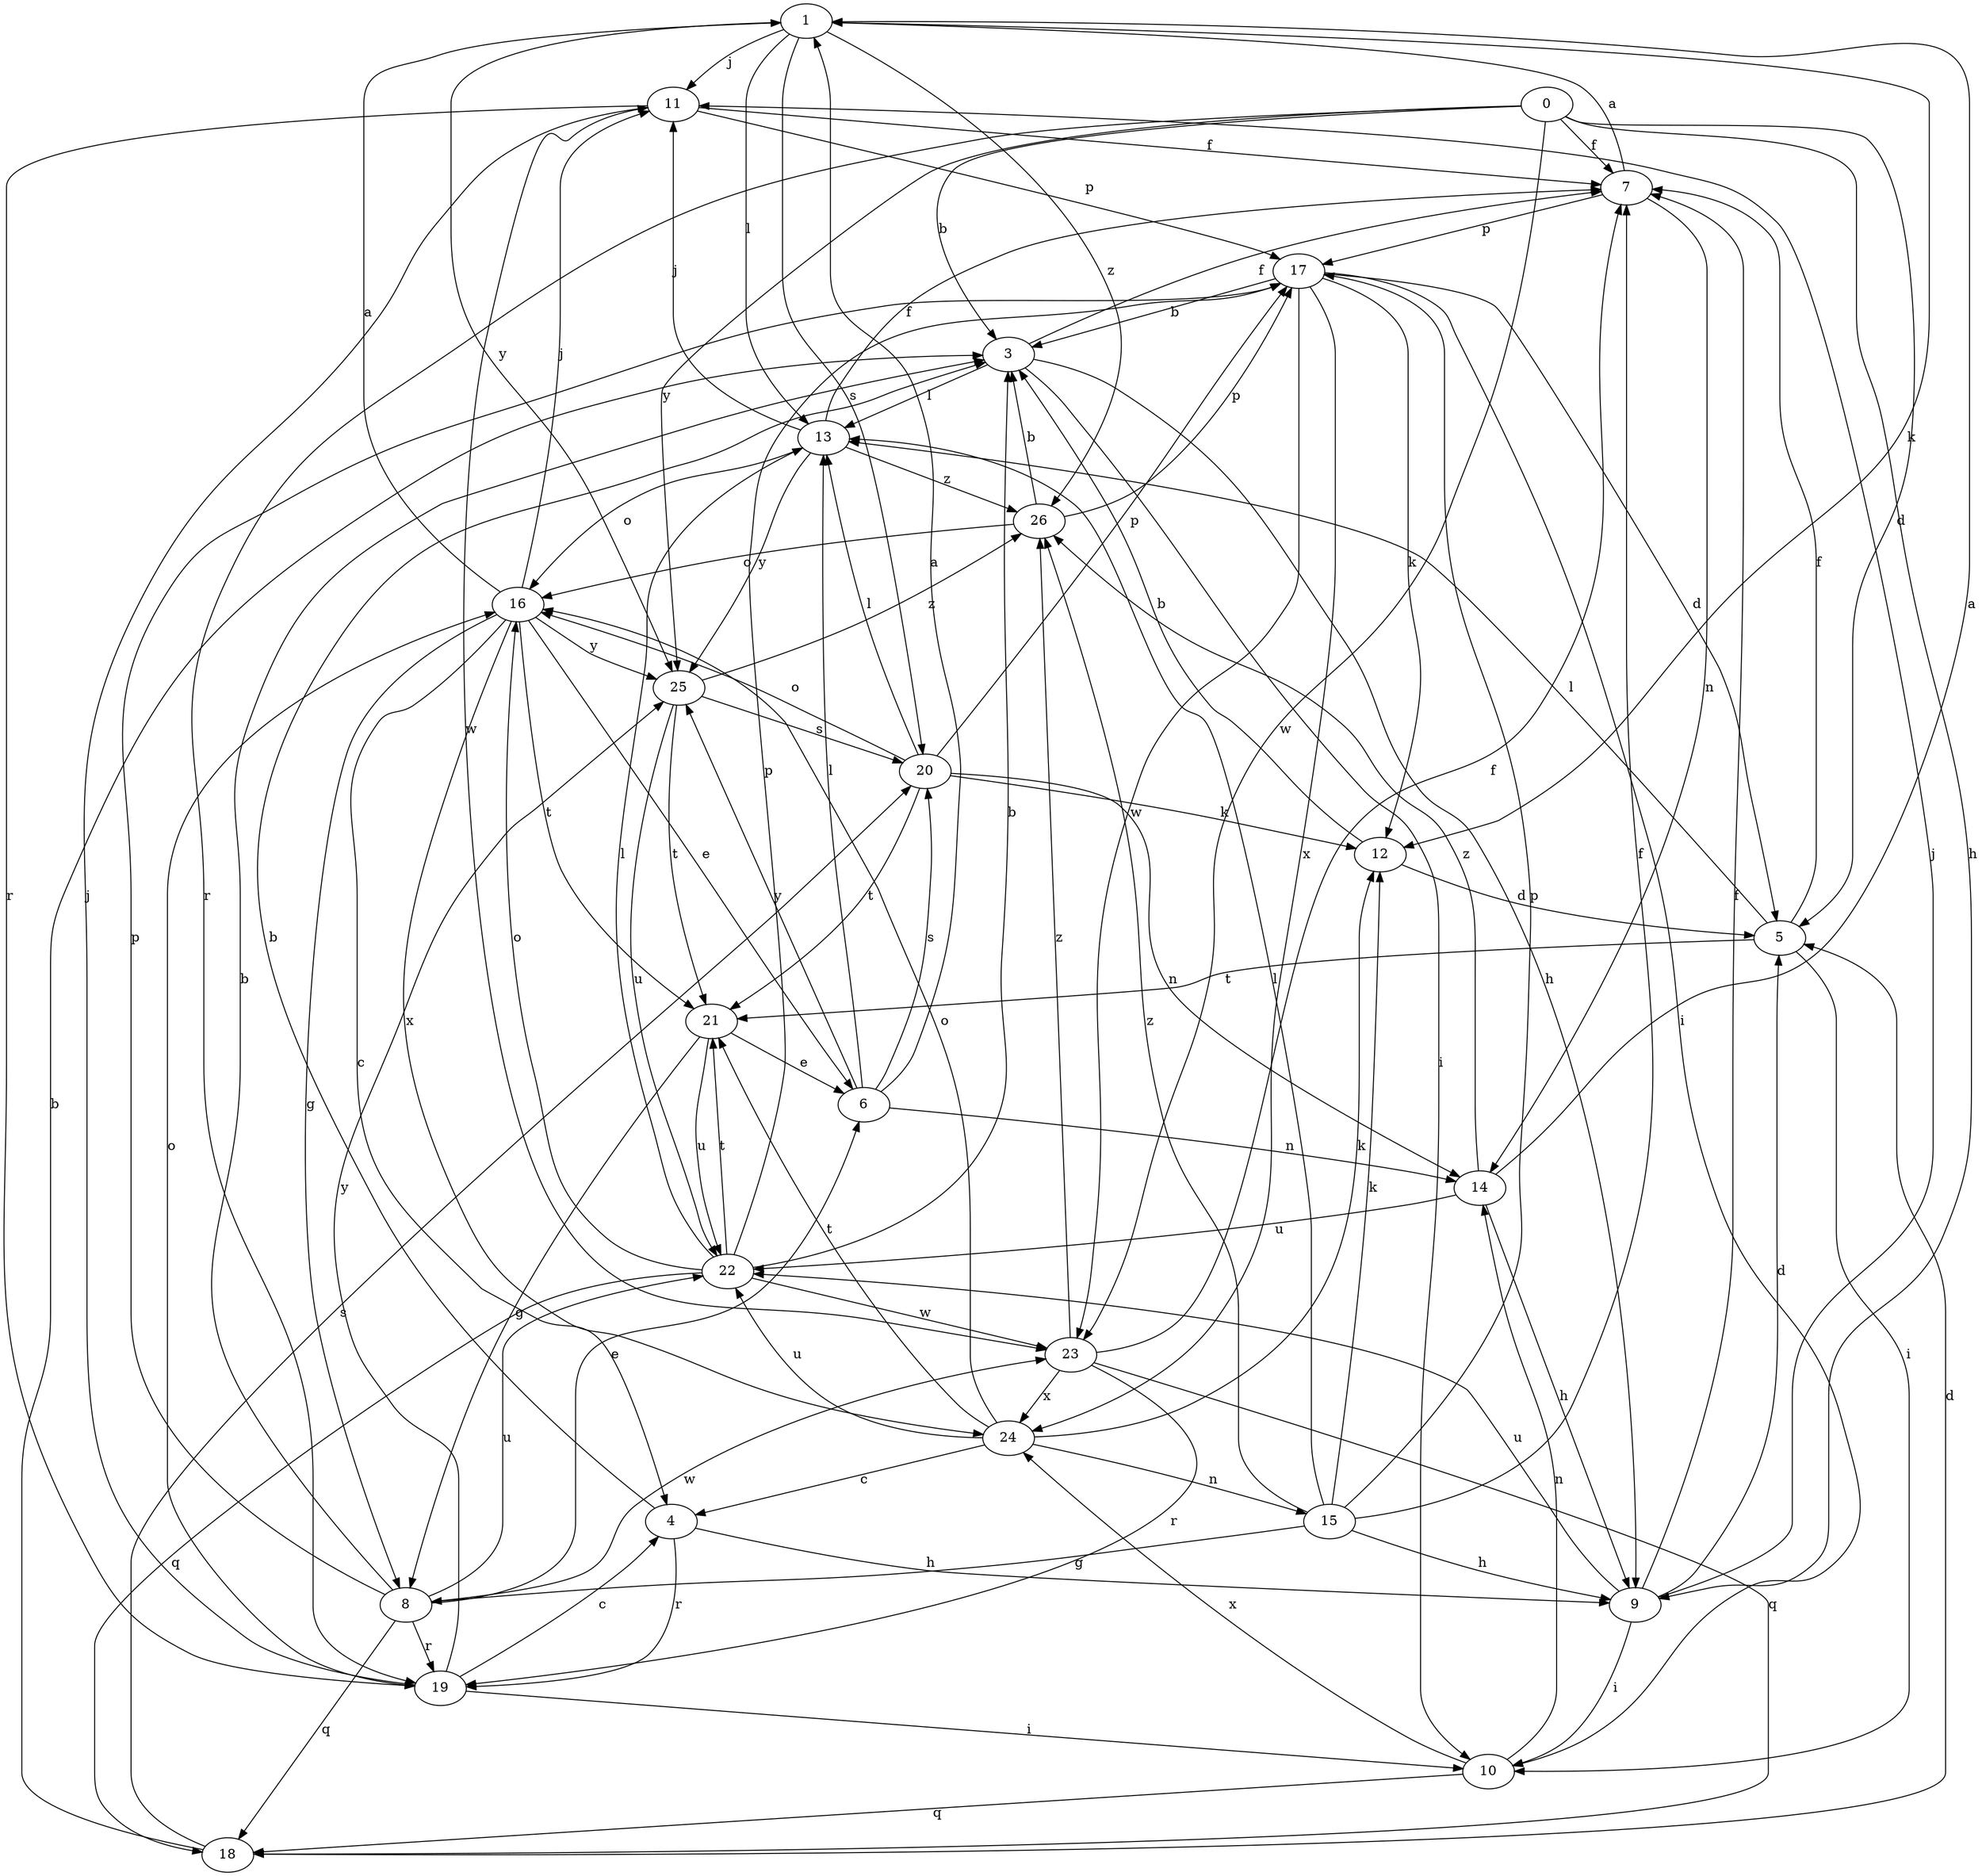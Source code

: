 strict digraph  {
1;
3;
4;
5;
6;
7;
8;
9;
0;
10;
11;
12;
13;
14;
15;
16;
17;
18;
19;
20;
21;
22;
23;
24;
25;
26;
1 -> 11  [label=j];
1 -> 12  [label=k];
1 -> 13  [label=l];
1 -> 20  [label=s];
1 -> 25  [label=y];
1 -> 26  [label=z];
3 -> 7  [label=f];
3 -> 9  [label=h];
3 -> 10  [label=i];
3 -> 13  [label=l];
4 -> 3  [label=b];
4 -> 9  [label=h];
4 -> 19  [label=r];
5 -> 7  [label=f];
5 -> 10  [label=i];
5 -> 13  [label=l];
5 -> 21  [label=t];
6 -> 1  [label=a];
6 -> 13  [label=l];
6 -> 14  [label=n];
6 -> 20  [label=s];
6 -> 25  [label=y];
7 -> 1  [label=a];
7 -> 14  [label=n];
7 -> 17  [label=p];
8 -> 3  [label=b];
8 -> 6  [label=e];
8 -> 17  [label=p];
8 -> 18  [label=q];
8 -> 19  [label=r];
8 -> 22  [label=u];
8 -> 23  [label=w];
9 -> 5  [label=d];
9 -> 7  [label=f];
9 -> 10  [label=i];
9 -> 11  [label=j];
9 -> 22  [label=u];
0 -> 3  [label=b];
0 -> 5  [label=d];
0 -> 7  [label=f];
0 -> 9  [label=h];
0 -> 19  [label=r];
0 -> 23  [label=w];
0 -> 25  [label=y];
10 -> 14  [label=n];
10 -> 18  [label=q];
10 -> 24  [label=x];
11 -> 7  [label=f];
11 -> 17  [label=p];
11 -> 19  [label=r];
11 -> 23  [label=w];
12 -> 3  [label=b];
12 -> 5  [label=d];
13 -> 7  [label=f];
13 -> 11  [label=j];
13 -> 16  [label=o];
13 -> 25  [label=y];
13 -> 26  [label=z];
14 -> 1  [label=a];
14 -> 9  [label=h];
14 -> 22  [label=u];
14 -> 26  [label=z];
15 -> 7  [label=f];
15 -> 8  [label=g];
15 -> 9  [label=h];
15 -> 12  [label=k];
15 -> 13  [label=l];
15 -> 17  [label=p];
15 -> 26  [label=z];
16 -> 1  [label=a];
16 -> 4  [label=c];
16 -> 6  [label=e];
16 -> 8  [label=g];
16 -> 11  [label=j];
16 -> 21  [label=t];
16 -> 24  [label=x];
16 -> 25  [label=y];
17 -> 3  [label=b];
17 -> 5  [label=d];
17 -> 10  [label=i];
17 -> 12  [label=k];
17 -> 23  [label=w];
17 -> 24  [label=x];
18 -> 3  [label=b];
18 -> 5  [label=d];
18 -> 20  [label=s];
19 -> 4  [label=c];
19 -> 10  [label=i];
19 -> 11  [label=j];
19 -> 16  [label=o];
19 -> 25  [label=y];
20 -> 12  [label=k];
20 -> 13  [label=l];
20 -> 14  [label=n];
20 -> 16  [label=o];
20 -> 17  [label=p];
20 -> 21  [label=t];
21 -> 6  [label=e];
21 -> 8  [label=g];
21 -> 22  [label=u];
22 -> 3  [label=b];
22 -> 13  [label=l];
22 -> 16  [label=o];
22 -> 17  [label=p];
22 -> 18  [label=q];
22 -> 21  [label=t];
22 -> 23  [label=w];
23 -> 7  [label=f];
23 -> 18  [label=q];
23 -> 19  [label=r];
23 -> 24  [label=x];
23 -> 26  [label=z];
24 -> 4  [label=c];
24 -> 12  [label=k];
24 -> 15  [label=n];
24 -> 16  [label=o];
24 -> 21  [label=t];
24 -> 22  [label=u];
25 -> 20  [label=s];
25 -> 21  [label=t];
25 -> 22  [label=u];
25 -> 26  [label=z];
26 -> 3  [label=b];
26 -> 16  [label=o];
26 -> 17  [label=p];
}
